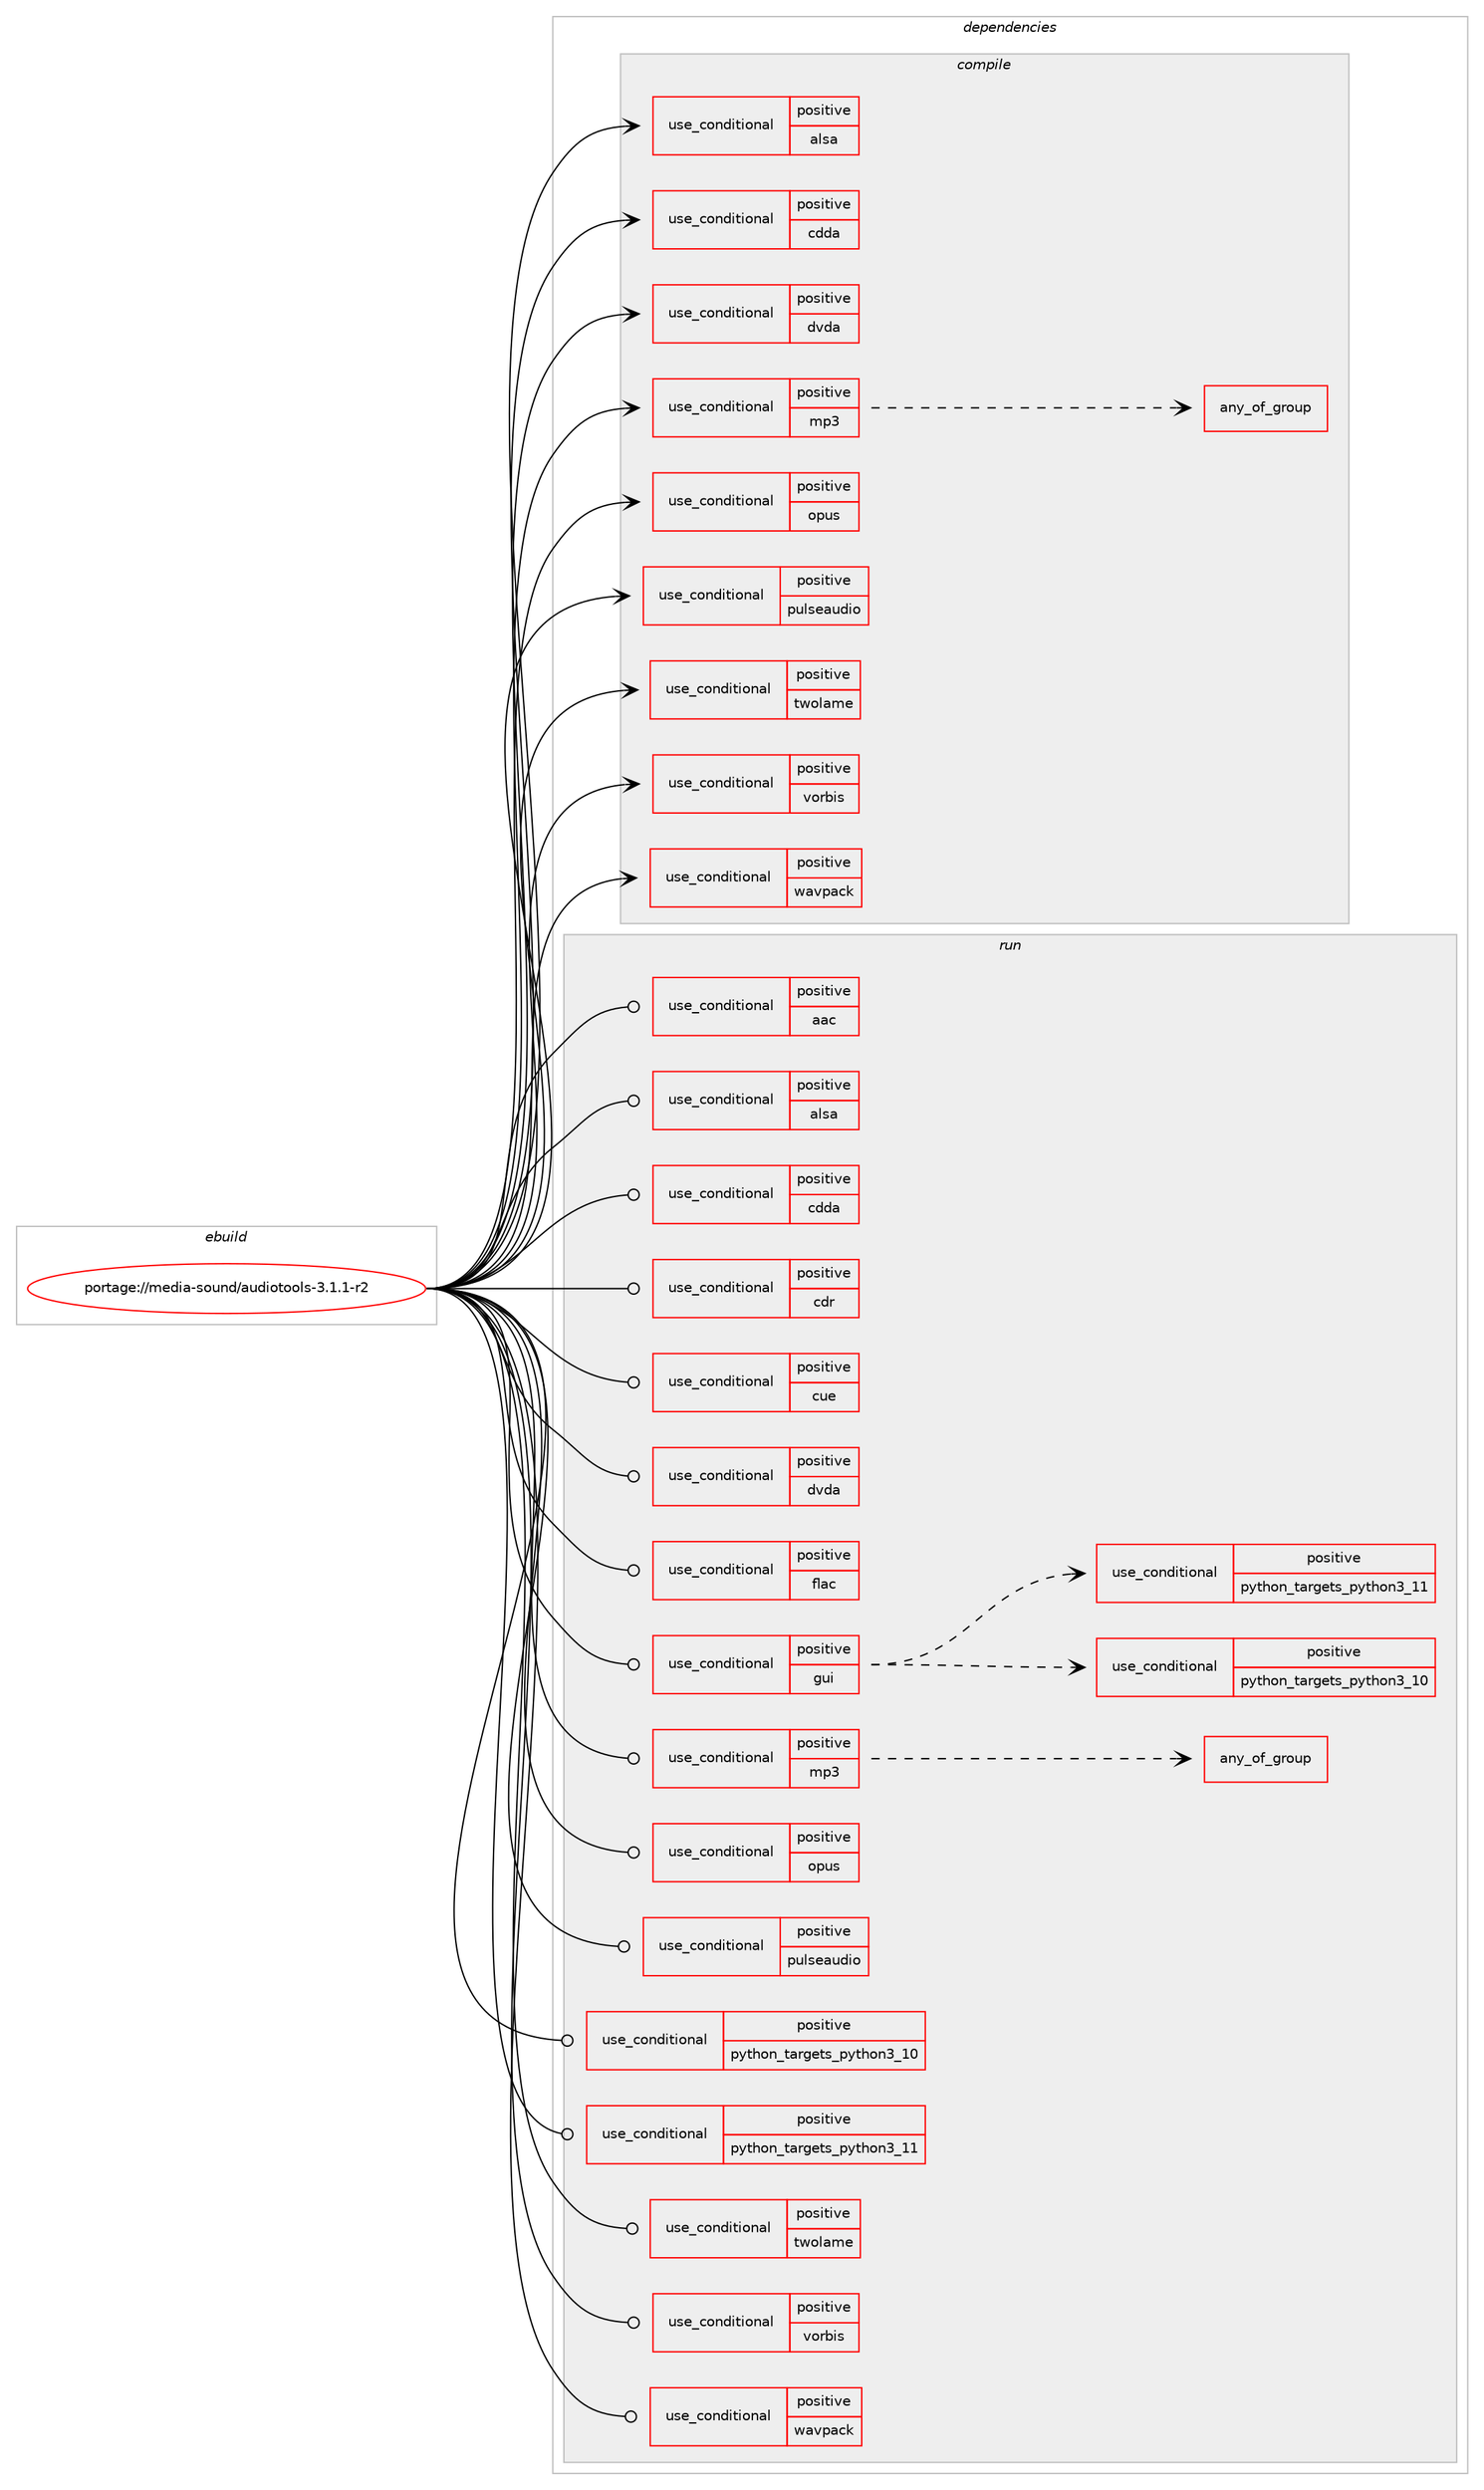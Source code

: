 digraph prolog {

# *************
# Graph options
# *************

newrank=true;
concentrate=true;
compound=true;
graph [rankdir=LR,fontname=Helvetica,fontsize=10,ranksep=1.5];#, ranksep=2.5, nodesep=0.2];
edge  [arrowhead=vee];
node  [fontname=Helvetica,fontsize=10];

# **********
# The ebuild
# **********

subgraph cluster_leftcol {
color=gray;
rank=same;
label=<<i>ebuild</i>>;
id [label="portage://media-sound/audiotools-3.1.1-r2", color=red, width=4, href="../media-sound/audiotools-3.1.1-r2.svg"];
}

# ****************
# The dependencies
# ****************

subgraph cluster_midcol {
color=gray;
label=<<i>dependencies</i>>;
subgraph cluster_compile {
fillcolor="#eeeeee";
style=filled;
label=<<i>compile</i>>;
subgraph cond77280 {
dependency162068 [label=<<TABLE BORDER="0" CELLBORDER="1" CELLSPACING="0" CELLPADDING="4"><TR><TD ROWSPAN="3" CELLPADDING="10">use_conditional</TD></TR><TR><TD>positive</TD></TR><TR><TD>alsa</TD></TR></TABLE>>, shape=none, color=red];
# *** BEGIN UNKNOWN DEPENDENCY TYPE (TODO) ***
# dependency162068 -> package_dependency(portage://media-sound/audiotools-3.1.1-r2,install,no,media-libs,alsa-lib,none,[,,],[],[])
# *** END UNKNOWN DEPENDENCY TYPE (TODO) ***

}
id:e -> dependency162068:w [weight=20,style="solid",arrowhead="vee"];
subgraph cond77281 {
dependency162069 [label=<<TABLE BORDER="0" CELLBORDER="1" CELLSPACING="0" CELLPADDING="4"><TR><TD ROWSPAN="3" CELLPADDING="10">use_conditional</TD></TR><TR><TD>positive</TD></TR><TR><TD>cdda</TD></TR></TABLE>>, shape=none, color=red];
# *** BEGIN UNKNOWN DEPENDENCY TYPE (TODO) ***
# dependency162069 -> package_dependency(portage://media-sound/audiotools-3.1.1-r2,install,no,dev-libs,libcdio-paranoia,none,[,,],[slot(0),equal],[])
# *** END UNKNOWN DEPENDENCY TYPE (TODO) ***

}
id:e -> dependency162069:w [weight=20,style="solid",arrowhead="vee"];
subgraph cond77282 {
dependency162070 [label=<<TABLE BORDER="0" CELLBORDER="1" CELLSPACING="0" CELLPADDING="4"><TR><TD ROWSPAN="3" CELLPADDING="10">use_conditional</TD></TR><TR><TD>positive</TD></TR><TR><TD>dvda</TD></TR></TABLE>>, shape=none, color=red];
# *** BEGIN UNKNOWN DEPENDENCY TYPE (TODO) ***
# dependency162070 -> package_dependency(portage://media-sound/audiotools-3.1.1-r2,install,no,media-libs,libdvd-audio,none,[,,],[],[])
# *** END UNKNOWN DEPENDENCY TYPE (TODO) ***

}
id:e -> dependency162070:w [weight=20,style="solid",arrowhead="vee"];
subgraph cond77283 {
dependency162071 [label=<<TABLE BORDER="0" CELLBORDER="1" CELLSPACING="0" CELLPADDING="4"><TR><TD ROWSPAN="3" CELLPADDING="10">use_conditional</TD></TR><TR><TD>positive</TD></TR><TR><TD>mp3</TD></TR></TABLE>>, shape=none, color=red];
subgraph any2210 {
dependency162072 [label=<<TABLE BORDER="0" CELLBORDER="1" CELLSPACING="0" CELLPADDING="4"><TR><TD CELLPADDING="10">any_of_group</TD></TR></TABLE>>, shape=none, color=red];# *** BEGIN UNKNOWN DEPENDENCY TYPE (TODO) ***
# dependency162072 -> package_dependency(portage://media-sound/audiotools-3.1.1-r2,install,no,media-sound,mpg123,none,[,,],[],[])
# *** END UNKNOWN DEPENDENCY TYPE (TODO) ***

# *** BEGIN UNKNOWN DEPENDENCY TYPE (TODO) ***
# dependency162072 -> package_dependency(portage://media-sound/audiotools-3.1.1-r2,install,no,media-sound,lame,none,[,,],[],[])
# *** END UNKNOWN DEPENDENCY TYPE (TODO) ***

}
dependency162071:e -> dependency162072:w [weight=20,style="dashed",arrowhead="vee"];
}
id:e -> dependency162071:w [weight=20,style="solid",arrowhead="vee"];
subgraph cond77284 {
dependency162073 [label=<<TABLE BORDER="0" CELLBORDER="1" CELLSPACING="0" CELLPADDING="4"><TR><TD ROWSPAN="3" CELLPADDING="10">use_conditional</TD></TR><TR><TD>positive</TD></TR><TR><TD>opus</TD></TR></TABLE>>, shape=none, color=red];
# *** BEGIN UNKNOWN DEPENDENCY TYPE (TODO) ***
# dependency162073 -> package_dependency(portage://media-sound/audiotools-3.1.1-r2,install,no,media-libs,opus,none,[,,],[],[])
# *** END UNKNOWN DEPENDENCY TYPE (TODO) ***

# *** BEGIN UNKNOWN DEPENDENCY TYPE (TODO) ***
# dependency162073 -> package_dependency(portage://media-sound/audiotools-3.1.1-r2,install,no,media-libs,opusfile,none,[,,],[],[])
# *** END UNKNOWN DEPENDENCY TYPE (TODO) ***

}
id:e -> dependency162073:w [weight=20,style="solid",arrowhead="vee"];
subgraph cond77285 {
dependency162074 [label=<<TABLE BORDER="0" CELLBORDER="1" CELLSPACING="0" CELLPADDING="4"><TR><TD ROWSPAN="3" CELLPADDING="10">use_conditional</TD></TR><TR><TD>positive</TD></TR><TR><TD>pulseaudio</TD></TR></TABLE>>, shape=none, color=red];
# *** BEGIN UNKNOWN DEPENDENCY TYPE (TODO) ***
# dependency162074 -> package_dependency(portage://media-sound/audiotools-3.1.1-r2,install,no,media-libs,libpulse,none,[,,],[],[])
# *** END UNKNOWN DEPENDENCY TYPE (TODO) ***

}
id:e -> dependency162074:w [weight=20,style="solid",arrowhead="vee"];
subgraph cond77286 {
dependency162075 [label=<<TABLE BORDER="0" CELLBORDER="1" CELLSPACING="0" CELLPADDING="4"><TR><TD ROWSPAN="3" CELLPADDING="10">use_conditional</TD></TR><TR><TD>positive</TD></TR><TR><TD>twolame</TD></TR></TABLE>>, shape=none, color=red];
# *** BEGIN UNKNOWN DEPENDENCY TYPE (TODO) ***
# dependency162075 -> package_dependency(portage://media-sound/audiotools-3.1.1-r2,install,no,media-sound,twolame,none,[,,],[],[])
# *** END UNKNOWN DEPENDENCY TYPE (TODO) ***

}
id:e -> dependency162075:w [weight=20,style="solid",arrowhead="vee"];
subgraph cond77287 {
dependency162076 [label=<<TABLE BORDER="0" CELLBORDER="1" CELLSPACING="0" CELLPADDING="4"><TR><TD ROWSPAN="3" CELLPADDING="10">use_conditional</TD></TR><TR><TD>positive</TD></TR><TR><TD>vorbis</TD></TR></TABLE>>, shape=none, color=red];
# *** BEGIN UNKNOWN DEPENDENCY TYPE (TODO) ***
# dependency162076 -> package_dependency(portage://media-sound/audiotools-3.1.1-r2,install,no,media-libs,libvorbis,none,[,,],[],[])
# *** END UNKNOWN DEPENDENCY TYPE (TODO) ***

}
id:e -> dependency162076:w [weight=20,style="solid",arrowhead="vee"];
subgraph cond77288 {
dependency162077 [label=<<TABLE BORDER="0" CELLBORDER="1" CELLSPACING="0" CELLPADDING="4"><TR><TD ROWSPAN="3" CELLPADDING="10">use_conditional</TD></TR><TR><TD>positive</TD></TR><TR><TD>wavpack</TD></TR></TABLE>>, shape=none, color=red];
# *** BEGIN UNKNOWN DEPENDENCY TYPE (TODO) ***
# dependency162077 -> package_dependency(portage://media-sound/audiotools-3.1.1-r2,install,no,media-sound,wavpack,none,[,,],[],[])
# *** END UNKNOWN DEPENDENCY TYPE (TODO) ***

}
id:e -> dependency162077:w [weight=20,style="solid",arrowhead="vee"];
}
subgraph cluster_compileandrun {
fillcolor="#eeeeee";
style=filled;
label=<<i>compile and run</i>>;
}
subgraph cluster_run {
fillcolor="#eeeeee";
style=filled;
label=<<i>run</i>>;
subgraph cond77289 {
dependency162078 [label=<<TABLE BORDER="0" CELLBORDER="1" CELLSPACING="0" CELLPADDING="4"><TR><TD ROWSPAN="3" CELLPADDING="10">use_conditional</TD></TR><TR><TD>positive</TD></TR><TR><TD>aac</TD></TR></TABLE>>, shape=none, color=red];
# *** BEGIN UNKNOWN DEPENDENCY TYPE (TODO) ***
# dependency162078 -> package_dependency(portage://media-sound/audiotools-3.1.1-r2,run,no,media-libs,faad2,none,[,,],[],[])
# *** END UNKNOWN DEPENDENCY TYPE (TODO) ***

# *** BEGIN UNKNOWN DEPENDENCY TYPE (TODO) ***
# dependency162078 -> package_dependency(portage://media-sound/audiotools-3.1.1-r2,run,no,media-libs,faac,none,[,,],[],[])
# *** END UNKNOWN DEPENDENCY TYPE (TODO) ***

}
id:e -> dependency162078:w [weight=20,style="solid",arrowhead="odot"];
subgraph cond77290 {
dependency162079 [label=<<TABLE BORDER="0" CELLBORDER="1" CELLSPACING="0" CELLPADDING="4"><TR><TD ROWSPAN="3" CELLPADDING="10">use_conditional</TD></TR><TR><TD>positive</TD></TR><TR><TD>alsa</TD></TR></TABLE>>, shape=none, color=red];
# *** BEGIN UNKNOWN DEPENDENCY TYPE (TODO) ***
# dependency162079 -> package_dependency(portage://media-sound/audiotools-3.1.1-r2,run,no,media-libs,alsa-lib,none,[,,],[],[])
# *** END UNKNOWN DEPENDENCY TYPE (TODO) ***

}
id:e -> dependency162079:w [weight=20,style="solid",arrowhead="odot"];
subgraph cond77291 {
dependency162080 [label=<<TABLE BORDER="0" CELLBORDER="1" CELLSPACING="0" CELLPADDING="4"><TR><TD ROWSPAN="3" CELLPADDING="10">use_conditional</TD></TR><TR><TD>positive</TD></TR><TR><TD>cdda</TD></TR></TABLE>>, shape=none, color=red];
# *** BEGIN UNKNOWN DEPENDENCY TYPE (TODO) ***
# dependency162080 -> package_dependency(portage://media-sound/audiotools-3.1.1-r2,run,no,dev-libs,libcdio-paranoia,none,[,,],[slot(0),equal],[])
# *** END UNKNOWN DEPENDENCY TYPE (TODO) ***

}
id:e -> dependency162080:w [weight=20,style="solid",arrowhead="odot"];
subgraph cond77292 {
dependency162081 [label=<<TABLE BORDER="0" CELLBORDER="1" CELLSPACING="0" CELLPADDING="4"><TR><TD ROWSPAN="3" CELLPADDING="10">use_conditional</TD></TR><TR><TD>positive</TD></TR><TR><TD>cdr</TD></TR></TABLE>>, shape=none, color=red];
# *** BEGIN UNKNOWN DEPENDENCY TYPE (TODO) ***
# dependency162081 -> package_dependency(portage://media-sound/audiotools-3.1.1-r2,run,no,app-cdr,cdrtools,none,[,,],[],[])
# *** END UNKNOWN DEPENDENCY TYPE (TODO) ***

}
id:e -> dependency162081:w [weight=20,style="solid",arrowhead="odot"];
subgraph cond77293 {
dependency162082 [label=<<TABLE BORDER="0" CELLBORDER="1" CELLSPACING="0" CELLPADDING="4"><TR><TD ROWSPAN="3" CELLPADDING="10">use_conditional</TD></TR><TR><TD>positive</TD></TR><TR><TD>cue</TD></TR></TABLE>>, shape=none, color=red];
# *** BEGIN UNKNOWN DEPENDENCY TYPE (TODO) ***
# dependency162082 -> package_dependency(portage://media-sound/audiotools-3.1.1-r2,run,no,app-cdr,cdrdao,none,[,,],[],[])
# *** END UNKNOWN DEPENDENCY TYPE (TODO) ***

}
id:e -> dependency162082:w [weight=20,style="solid",arrowhead="odot"];
subgraph cond77294 {
dependency162083 [label=<<TABLE BORDER="0" CELLBORDER="1" CELLSPACING="0" CELLPADDING="4"><TR><TD ROWSPAN="3" CELLPADDING="10">use_conditional</TD></TR><TR><TD>positive</TD></TR><TR><TD>dvda</TD></TR></TABLE>>, shape=none, color=red];
# *** BEGIN UNKNOWN DEPENDENCY TYPE (TODO) ***
# dependency162083 -> package_dependency(portage://media-sound/audiotools-3.1.1-r2,run,no,media-libs,libdvd-audio,none,[,,],[],[])
# *** END UNKNOWN DEPENDENCY TYPE (TODO) ***

}
id:e -> dependency162083:w [weight=20,style="solid",arrowhead="odot"];
subgraph cond77295 {
dependency162084 [label=<<TABLE BORDER="0" CELLBORDER="1" CELLSPACING="0" CELLPADDING="4"><TR><TD ROWSPAN="3" CELLPADDING="10">use_conditional</TD></TR><TR><TD>positive</TD></TR><TR><TD>flac</TD></TR></TABLE>>, shape=none, color=red];
# *** BEGIN UNKNOWN DEPENDENCY TYPE (TODO) ***
# dependency162084 -> package_dependency(portage://media-sound/audiotools-3.1.1-r2,run,no,media-libs,flac,none,[,,],[],[])
# *** END UNKNOWN DEPENDENCY TYPE (TODO) ***

}
id:e -> dependency162084:w [weight=20,style="solid",arrowhead="odot"];
subgraph cond77296 {
dependency162085 [label=<<TABLE BORDER="0" CELLBORDER="1" CELLSPACING="0" CELLPADDING="4"><TR><TD ROWSPAN="3" CELLPADDING="10">use_conditional</TD></TR><TR><TD>positive</TD></TR><TR><TD>gui</TD></TR></TABLE>>, shape=none, color=red];
subgraph cond77297 {
dependency162086 [label=<<TABLE BORDER="0" CELLBORDER="1" CELLSPACING="0" CELLPADDING="4"><TR><TD ROWSPAN="3" CELLPADDING="10">use_conditional</TD></TR><TR><TD>positive</TD></TR><TR><TD>python_targets_python3_10</TD></TR></TABLE>>, shape=none, color=red];
# *** BEGIN UNKNOWN DEPENDENCY TYPE (TODO) ***
# dependency162086 -> package_dependency(portage://media-sound/audiotools-3.1.1-r2,run,no,dev-lang,python,none,[,,],[slot(3.10)],[use(enable(tk),positive)])
# *** END UNKNOWN DEPENDENCY TYPE (TODO) ***

}
dependency162085:e -> dependency162086:w [weight=20,style="dashed",arrowhead="vee"];
subgraph cond77298 {
dependency162087 [label=<<TABLE BORDER="0" CELLBORDER="1" CELLSPACING="0" CELLPADDING="4"><TR><TD ROWSPAN="3" CELLPADDING="10">use_conditional</TD></TR><TR><TD>positive</TD></TR><TR><TD>python_targets_python3_11</TD></TR></TABLE>>, shape=none, color=red];
# *** BEGIN UNKNOWN DEPENDENCY TYPE (TODO) ***
# dependency162087 -> package_dependency(portage://media-sound/audiotools-3.1.1-r2,run,no,dev-lang,python,none,[,,],[slot(3.11)],[use(enable(tk),positive)])
# *** END UNKNOWN DEPENDENCY TYPE (TODO) ***

}
dependency162085:e -> dependency162087:w [weight=20,style="dashed",arrowhead="vee"];
# *** BEGIN UNKNOWN DEPENDENCY TYPE (TODO) ***
# dependency162085 -> package_dependency(portage://media-sound/audiotools-3.1.1-r2,run,no,dev-python,pillow,none,[,,],[],[use(optenable(python_targets_python3_10),negative),use(optenable(python_targets_python3_11),negative)])
# *** END UNKNOWN DEPENDENCY TYPE (TODO) ***

# *** BEGIN UNKNOWN DEPENDENCY TYPE (TODO) ***
# dependency162085 -> package_dependency(portage://media-sound/audiotools-3.1.1-r2,run,no,dev-python,urwid,none,[,,],[],[use(optenable(python_targets_python3_10),negative),use(optenable(python_targets_python3_11),negative)])
# *** END UNKNOWN DEPENDENCY TYPE (TODO) ***

}
id:e -> dependency162085:w [weight=20,style="solid",arrowhead="odot"];
subgraph cond77299 {
dependency162088 [label=<<TABLE BORDER="0" CELLBORDER="1" CELLSPACING="0" CELLPADDING="4"><TR><TD ROWSPAN="3" CELLPADDING="10">use_conditional</TD></TR><TR><TD>positive</TD></TR><TR><TD>mp3</TD></TR></TABLE>>, shape=none, color=red];
subgraph any2211 {
dependency162089 [label=<<TABLE BORDER="0" CELLBORDER="1" CELLSPACING="0" CELLPADDING="4"><TR><TD CELLPADDING="10">any_of_group</TD></TR></TABLE>>, shape=none, color=red];# *** BEGIN UNKNOWN DEPENDENCY TYPE (TODO) ***
# dependency162089 -> package_dependency(portage://media-sound/audiotools-3.1.1-r2,run,no,media-sound,mpg123,none,[,,],[],[])
# *** END UNKNOWN DEPENDENCY TYPE (TODO) ***

# *** BEGIN UNKNOWN DEPENDENCY TYPE (TODO) ***
# dependency162089 -> package_dependency(portage://media-sound/audiotools-3.1.1-r2,run,no,media-sound,lame,none,[,,],[],[])
# *** END UNKNOWN DEPENDENCY TYPE (TODO) ***

}
dependency162088:e -> dependency162089:w [weight=20,style="dashed",arrowhead="vee"];
}
id:e -> dependency162088:w [weight=20,style="solid",arrowhead="odot"];
subgraph cond77300 {
dependency162090 [label=<<TABLE BORDER="0" CELLBORDER="1" CELLSPACING="0" CELLPADDING="4"><TR><TD ROWSPAN="3" CELLPADDING="10">use_conditional</TD></TR><TR><TD>positive</TD></TR><TR><TD>opus</TD></TR></TABLE>>, shape=none, color=red];
# *** BEGIN UNKNOWN DEPENDENCY TYPE (TODO) ***
# dependency162090 -> package_dependency(portage://media-sound/audiotools-3.1.1-r2,run,no,media-libs,opus,none,[,,],[],[])
# *** END UNKNOWN DEPENDENCY TYPE (TODO) ***

# *** BEGIN UNKNOWN DEPENDENCY TYPE (TODO) ***
# dependency162090 -> package_dependency(portage://media-sound/audiotools-3.1.1-r2,run,no,media-libs,opusfile,none,[,,],[],[])
# *** END UNKNOWN DEPENDENCY TYPE (TODO) ***

}
id:e -> dependency162090:w [weight=20,style="solid",arrowhead="odot"];
subgraph cond77301 {
dependency162091 [label=<<TABLE BORDER="0" CELLBORDER="1" CELLSPACING="0" CELLPADDING="4"><TR><TD ROWSPAN="3" CELLPADDING="10">use_conditional</TD></TR><TR><TD>positive</TD></TR><TR><TD>pulseaudio</TD></TR></TABLE>>, shape=none, color=red];
# *** BEGIN UNKNOWN DEPENDENCY TYPE (TODO) ***
# dependency162091 -> package_dependency(portage://media-sound/audiotools-3.1.1-r2,run,no,media-libs,libpulse,none,[,,],[],[])
# *** END UNKNOWN DEPENDENCY TYPE (TODO) ***

}
id:e -> dependency162091:w [weight=20,style="solid",arrowhead="odot"];
subgraph cond77302 {
dependency162092 [label=<<TABLE BORDER="0" CELLBORDER="1" CELLSPACING="0" CELLPADDING="4"><TR><TD ROWSPAN="3" CELLPADDING="10">use_conditional</TD></TR><TR><TD>positive</TD></TR><TR><TD>python_targets_python3_10</TD></TR></TABLE>>, shape=none, color=red];
# *** BEGIN UNKNOWN DEPENDENCY TYPE (TODO) ***
# dependency162092 -> package_dependency(portage://media-sound/audiotools-3.1.1-r2,run,no,dev-lang,python,none,[,,],[slot(3.10)],[use(enable(xml),positive)])
# *** END UNKNOWN DEPENDENCY TYPE (TODO) ***

}
id:e -> dependency162092:w [weight=20,style="solid",arrowhead="odot"];
subgraph cond77303 {
dependency162093 [label=<<TABLE BORDER="0" CELLBORDER="1" CELLSPACING="0" CELLPADDING="4"><TR><TD ROWSPAN="3" CELLPADDING="10">use_conditional</TD></TR><TR><TD>positive</TD></TR><TR><TD>python_targets_python3_11</TD></TR></TABLE>>, shape=none, color=red];
# *** BEGIN UNKNOWN DEPENDENCY TYPE (TODO) ***
# dependency162093 -> package_dependency(portage://media-sound/audiotools-3.1.1-r2,run,no,dev-lang,python,none,[,,],[slot(3.11)],[use(enable(xml),positive)])
# *** END UNKNOWN DEPENDENCY TYPE (TODO) ***

}
id:e -> dependency162093:w [weight=20,style="solid",arrowhead="odot"];
subgraph cond77304 {
dependency162094 [label=<<TABLE BORDER="0" CELLBORDER="1" CELLSPACING="0" CELLPADDING="4"><TR><TD ROWSPAN="3" CELLPADDING="10">use_conditional</TD></TR><TR><TD>positive</TD></TR><TR><TD>twolame</TD></TR></TABLE>>, shape=none, color=red];
# *** BEGIN UNKNOWN DEPENDENCY TYPE (TODO) ***
# dependency162094 -> package_dependency(portage://media-sound/audiotools-3.1.1-r2,run,no,media-sound,twolame,none,[,,],[],[])
# *** END UNKNOWN DEPENDENCY TYPE (TODO) ***

}
id:e -> dependency162094:w [weight=20,style="solid",arrowhead="odot"];
subgraph cond77305 {
dependency162095 [label=<<TABLE BORDER="0" CELLBORDER="1" CELLSPACING="0" CELLPADDING="4"><TR><TD ROWSPAN="3" CELLPADDING="10">use_conditional</TD></TR><TR><TD>positive</TD></TR><TR><TD>vorbis</TD></TR></TABLE>>, shape=none, color=red];
# *** BEGIN UNKNOWN DEPENDENCY TYPE (TODO) ***
# dependency162095 -> package_dependency(portage://media-sound/audiotools-3.1.1-r2,run,no,media-libs,libvorbis,none,[,,],[],[])
# *** END UNKNOWN DEPENDENCY TYPE (TODO) ***

}
id:e -> dependency162095:w [weight=20,style="solid",arrowhead="odot"];
subgraph cond77306 {
dependency162096 [label=<<TABLE BORDER="0" CELLBORDER="1" CELLSPACING="0" CELLPADDING="4"><TR><TD ROWSPAN="3" CELLPADDING="10">use_conditional</TD></TR><TR><TD>positive</TD></TR><TR><TD>wavpack</TD></TR></TABLE>>, shape=none, color=red];
# *** BEGIN UNKNOWN DEPENDENCY TYPE (TODO) ***
# dependency162096 -> package_dependency(portage://media-sound/audiotools-3.1.1-r2,run,no,media-sound,wavpack,none,[,,],[],[])
# *** END UNKNOWN DEPENDENCY TYPE (TODO) ***

}
id:e -> dependency162096:w [weight=20,style="solid",arrowhead="odot"];
}
}

# **************
# The candidates
# **************

subgraph cluster_choices {
rank=same;
color=gray;
label=<<i>candidates</i>>;

}

}
